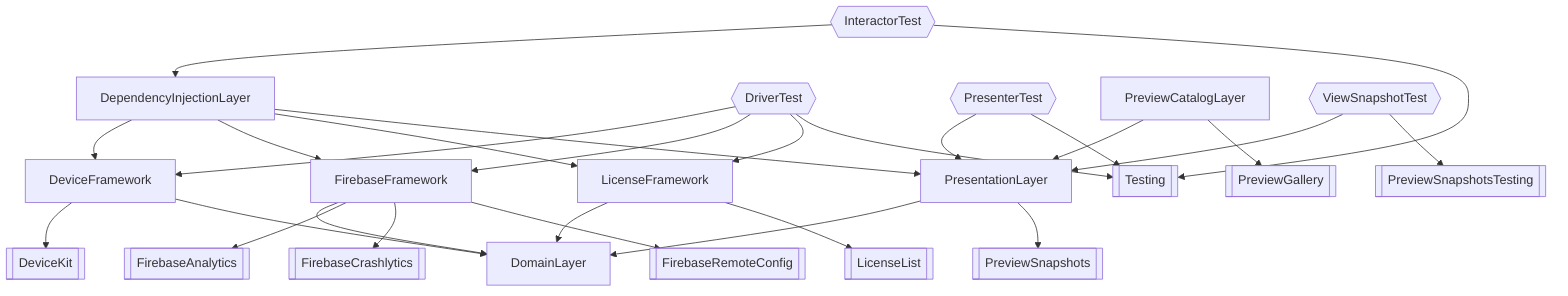 flowchart TD
    DependencyInjectionLayer-->DeviceFramework
    DependencyInjectionLayer-->FirebaseFramework
    DependencyInjectionLayer-->LicenseFramework
    DependencyInjectionLayer-->PresentationLayer
    DeviceFramework-->DeviceKit[[DeviceKit]]
    DeviceFramework-->DomainLayer
    DomainLayer
    DriverTest{{DriverTest}}-->DeviceFramework
    DriverTest{{DriverTest}}-->FirebaseFramework
    DriverTest{{DriverTest}}-->LicenseFramework
    DriverTest{{DriverTest}}-->Testing[[Testing]]
    FirebaseFramework-->DomainLayer
    FirebaseFramework-->FirebaseAnalytics[[FirebaseAnalytics]]
    FirebaseFramework-->FirebaseCrashlytics[[FirebaseCrashlytics]]
    FirebaseFramework-->FirebaseRemoteConfig[[FirebaseRemoteConfig]]
    InteractorTest{{InteractorTest}}-->DependencyInjectionLayer
    InteractorTest{{InteractorTest}}-->Testing[[Testing]]
    LicenseFramework-->DomainLayer
    LicenseFramework-->LicenseList[[LicenseList]]
    PresentationLayer-->DomainLayer
    PresentationLayer-->PreviewSnapshots[[PreviewSnapshots]]
    PresenterTest{{PresenterTest}}-->PresentationLayer
    PresenterTest{{PresenterTest}}-->Testing[[Testing]]
    PreviewCatalogLayer-->PresentationLayer
    PreviewCatalogLayer-->PreviewGallery[[PreviewGallery]]
    ViewSnapshotTest{{ViewSnapshotTest}}-->PresentationLayer
    ViewSnapshotTest{{ViewSnapshotTest}}-->PreviewSnapshotsTesting[[PreviewSnapshotsTesting]]